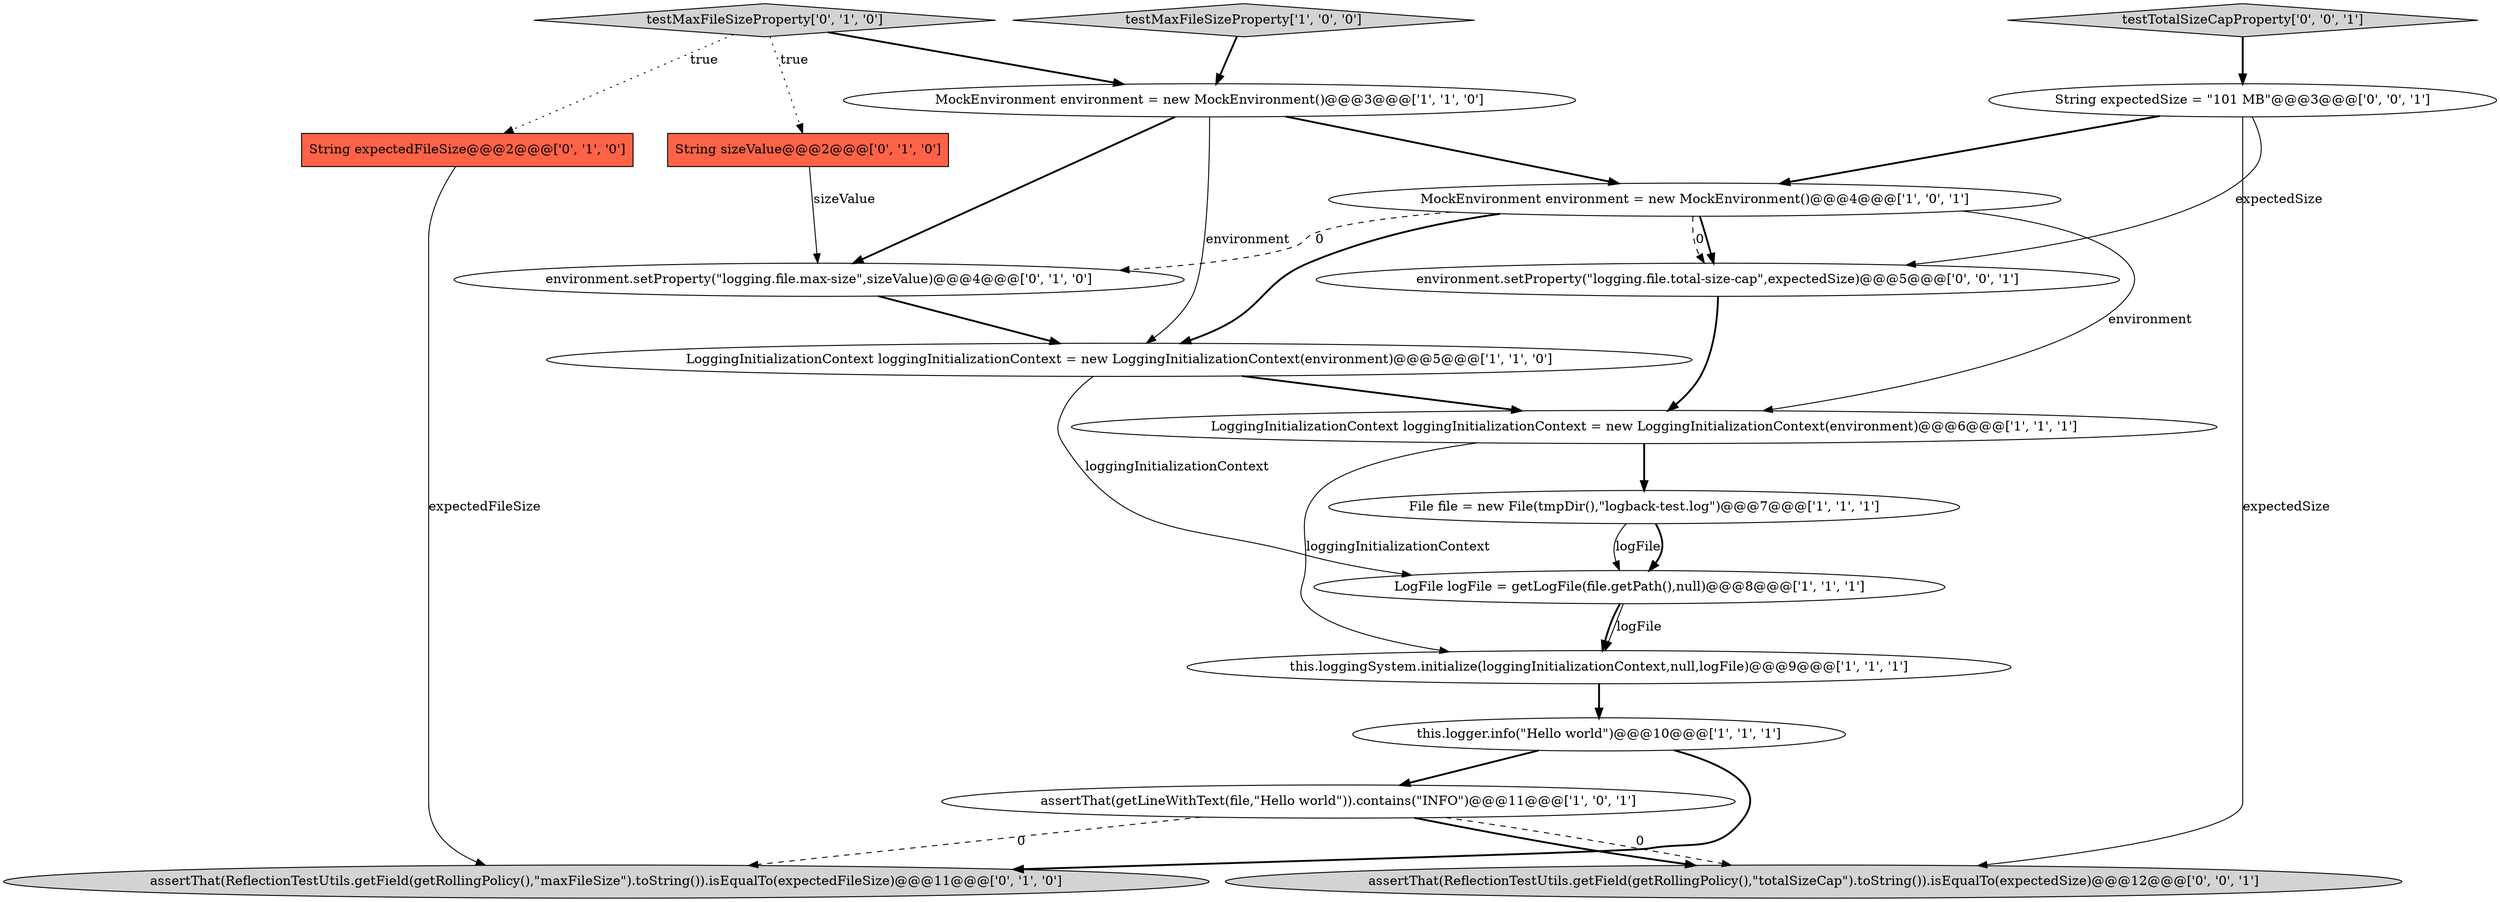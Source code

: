 digraph {
2 [style = filled, label = "MockEnvironment environment = new MockEnvironment()@@@4@@@['1', '0', '1']", fillcolor = white, shape = ellipse image = "AAA0AAABBB1BBB"];
5 [style = filled, label = "LogFile logFile = getLogFile(file.getPath(),null)@@@8@@@['1', '1', '1']", fillcolor = white, shape = ellipse image = "AAA0AAABBB1BBB"];
4 [style = filled, label = "LoggingInitializationContext loggingInitializationContext = new LoggingInitializationContext(environment)@@@5@@@['1', '1', '0']", fillcolor = white, shape = ellipse image = "AAA0AAABBB1BBB"];
6 [style = filled, label = "assertThat(getLineWithText(file,\"Hello world\")).contains(\"INFO\")@@@11@@@['1', '0', '1']", fillcolor = white, shape = ellipse image = "AAA0AAABBB1BBB"];
8 [style = filled, label = "testMaxFileSizeProperty['1', '0', '0']", fillcolor = lightgray, shape = diamond image = "AAA0AAABBB1BBB"];
9 [style = filled, label = "File file = new File(tmpDir(),\"logback-test.log\")@@@7@@@['1', '1', '1']", fillcolor = white, shape = ellipse image = "AAA0AAABBB1BBB"];
10 [style = filled, label = "String sizeValue@@@2@@@['0', '1', '0']", fillcolor = tomato, shape = box image = "AAA0AAABBB2BBB"];
13 [style = filled, label = "assertThat(ReflectionTestUtils.getField(getRollingPolicy(),\"maxFileSize\").toString()).isEqualTo(expectedFileSize)@@@11@@@['0', '1', '0']", fillcolor = lightgray, shape = ellipse image = "AAA1AAABBB2BBB"];
3 [style = filled, label = "this.logger.info(\"Hello world\")@@@10@@@['1', '1', '1']", fillcolor = white, shape = ellipse image = "AAA0AAABBB1BBB"];
12 [style = filled, label = "testMaxFileSizeProperty['0', '1', '0']", fillcolor = lightgray, shape = diamond image = "AAA0AAABBB2BBB"];
16 [style = filled, label = "environment.setProperty(\"logging.file.total-size-cap\",expectedSize)@@@5@@@['0', '0', '1']", fillcolor = white, shape = ellipse image = "AAA0AAABBB3BBB"];
15 [style = filled, label = "String expectedSize = \"101 MB\"@@@3@@@['0', '0', '1']", fillcolor = white, shape = ellipse image = "AAA0AAABBB3BBB"];
18 [style = filled, label = "assertThat(ReflectionTestUtils.getField(getRollingPolicy(),\"totalSizeCap\").toString()).isEqualTo(expectedSize)@@@12@@@['0', '0', '1']", fillcolor = lightgray, shape = ellipse image = "AAA0AAABBB3BBB"];
7 [style = filled, label = "MockEnvironment environment = new MockEnvironment()@@@3@@@['1', '1', '0']", fillcolor = white, shape = ellipse image = "AAA0AAABBB1BBB"];
14 [style = filled, label = "environment.setProperty(\"logging.file.max-size\",sizeValue)@@@4@@@['0', '1', '0']", fillcolor = white, shape = ellipse image = "AAA1AAABBB2BBB"];
11 [style = filled, label = "String expectedFileSize@@@2@@@['0', '1', '0']", fillcolor = tomato, shape = box image = "AAA1AAABBB2BBB"];
1 [style = filled, label = "LoggingInitializationContext loggingInitializationContext = new LoggingInitializationContext(environment)@@@6@@@['1', '1', '1']", fillcolor = white, shape = ellipse image = "AAA0AAABBB1BBB"];
0 [style = filled, label = "this.loggingSystem.initialize(loggingInitializationContext,null,logFile)@@@9@@@['1', '1', '1']", fillcolor = white, shape = ellipse image = "AAA0AAABBB1BBB"];
17 [style = filled, label = "testTotalSizeCapProperty['0', '0', '1']", fillcolor = lightgray, shape = diamond image = "AAA0AAABBB3BBB"];
12->10 [style = dotted, label="true"];
1->0 [style = solid, label="loggingInitializationContext"];
12->7 [style = bold, label=""];
6->18 [style = bold, label=""];
15->16 [style = solid, label="expectedSize"];
1->9 [style = bold, label=""];
2->4 [style = bold, label=""];
5->0 [style = solid, label="logFile"];
6->18 [style = dashed, label="0"];
12->11 [style = dotted, label="true"];
10->14 [style = solid, label="sizeValue"];
6->13 [style = dashed, label="0"];
0->3 [style = bold, label=""];
3->13 [style = bold, label=""];
15->2 [style = bold, label=""];
4->1 [style = bold, label=""];
7->14 [style = bold, label=""];
3->6 [style = bold, label=""];
2->16 [style = dashed, label="0"];
4->5 [style = solid, label="loggingInitializationContext"];
5->0 [style = bold, label=""];
16->1 [style = bold, label=""];
17->15 [style = bold, label=""];
2->14 [style = dashed, label="0"];
9->5 [style = solid, label="logFile"];
8->7 [style = bold, label=""];
2->16 [style = bold, label=""];
14->4 [style = bold, label=""];
15->18 [style = solid, label="expectedSize"];
7->4 [style = solid, label="environment"];
9->5 [style = bold, label=""];
11->13 [style = solid, label="expectedFileSize"];
2->1 [style = solid, label="environment"];
7->2 [style = bold, label=""];
}
